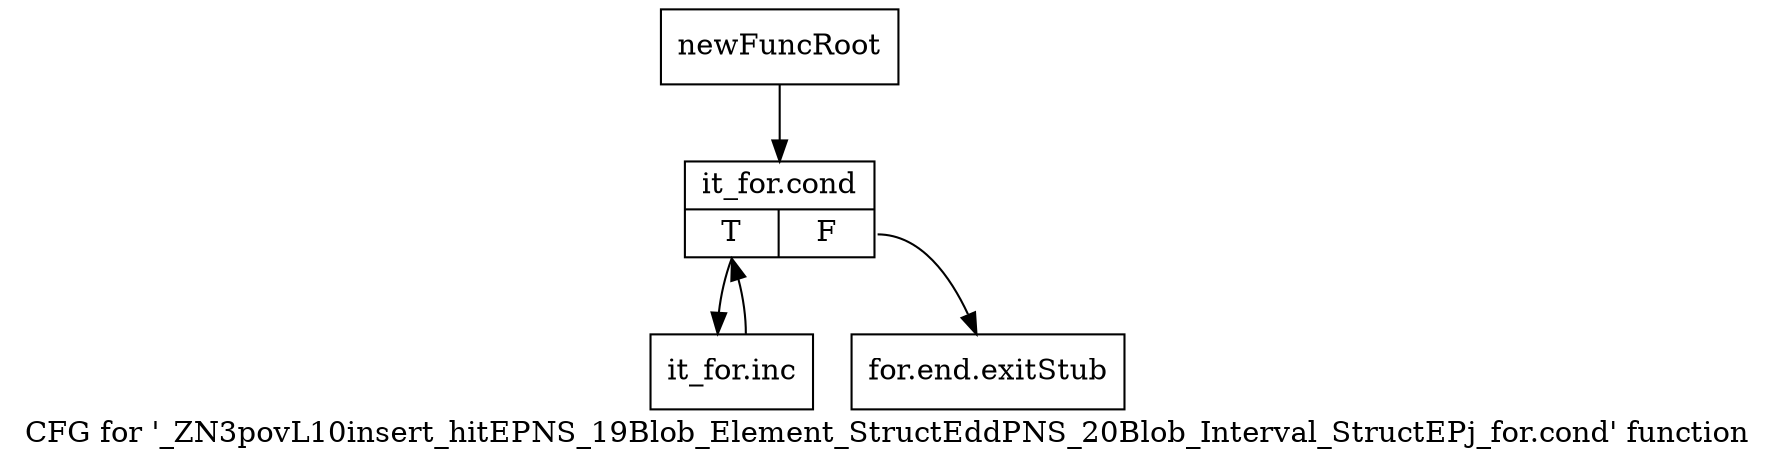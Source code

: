 digraph "CFG for '_ZN3povL10insert_hitEPNS_19Blob_Element_StructEddPNS_20Blob_Interval_StructEPj_for.cond' function" {
	label="CFG for '_ZN3povL10insert_hitEPNS_19Blob_Element_StructEddPNS_20Blob_Interval_StructEPj_for.cond' function";

	Node0x2369110 [shape=record,label="{newFuncRoot}"];
	Node0x2369110 -> Node0x23691b0;
	Node0x2369160 [shape=record,label="{for.end.exitStub}"];
	Node0x23691b0 [shape=record,label="{it_for.cond|{<s0>T|<s1>F}}"];
	Node0x23691b0:s0 -> Node0x2369200;
	Node0x23691b0:s1 -> Node0x2369160;
	Node0x2369200 [shape=record,label="{it_for.inc}"];
	Node0x2369200 -> Node0x23691b0;
}
